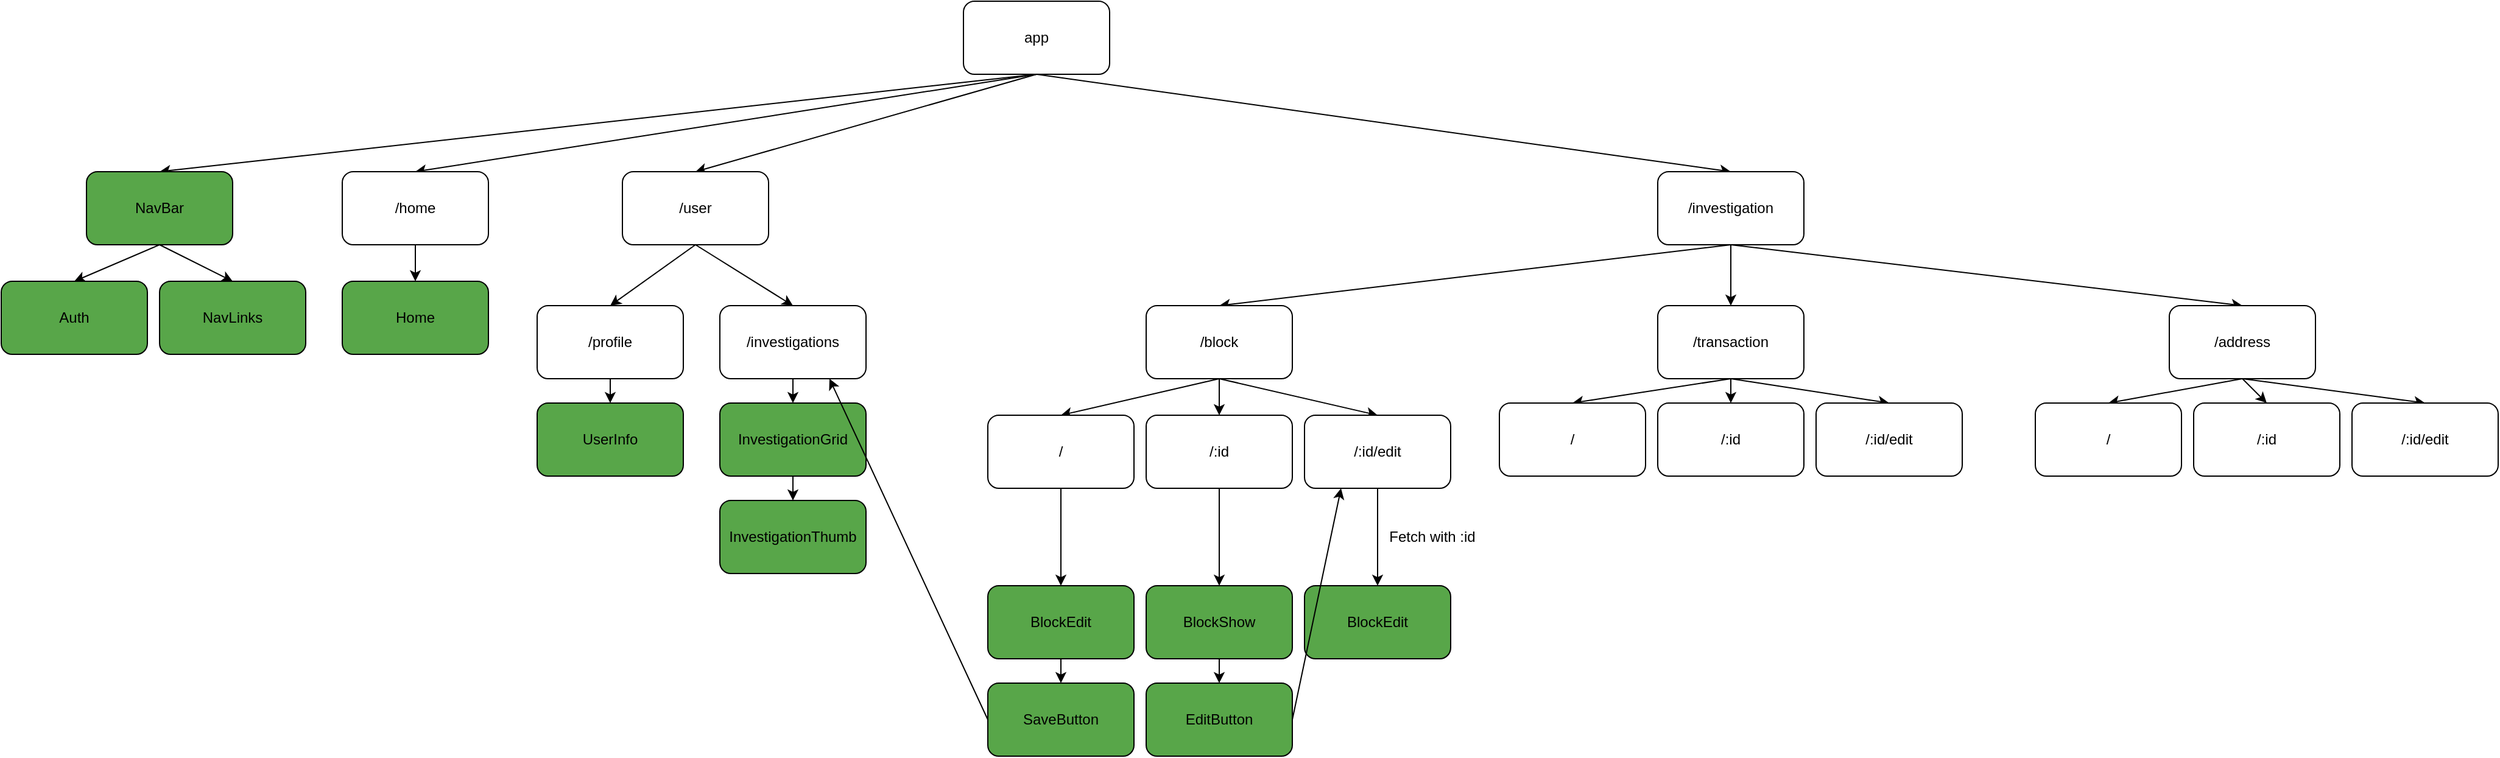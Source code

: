 <mxfile>
    <diagram id="Rc9PCzz9GxW2HU36Xfjn" name="Page-1">
        <mxGraphModel dx="2601" dy="965" grid="1" gridSize="10" guides="1" tooltips="1" connect="1" arrows="1" fold="1" page="1" pageScale="1" pageWidth="850" pageHeight="1100" math="0" shadow="0">
            <root>
                <mxCell id="0"/>
                <mxCell id="1" parent="0"/>
                <mxCell id="11" style="edgeStyle=none;html=1;exitX=0.5;exitY=1;exitDx=0;exitDy=0;entryX=0.5;entryY=0;entryDx=0;entryDy=0;" edge="1" parent="1" source="2" target="3">
                    <mxGeometry relative="1" as="geometry"/>
                </mxCell>
                <mxCell id="12" style="edgeStyle=none;html=1;exitX=0.5;exitY=1;exitDx=0;exitDy=0;entryX=0.5;entryY=0;entryDx=0;entryDy=0;" edge="1" parent="1" source="2" target="4">
                    <mxGeometry relative="1" as="geometry"/>
                </mxCell>
                <mxCell id="13" style="edgeStyle=none;html=1;exitX=0.5;exitY=1;exitDx=0;exitDy=0;entryX=0.5;entryY=0;entryDx=0;entryDy=0;" edge="1" parent="1" source="2" target="5">
                    <mxGeometry relative="1" as="geometry"/>
                </mxCell>
                <mxCell id="52" style="edgeStyle=none;html=1;exitX=0.5;exitY=1;exitDx=0;exitDy=0;entryX=0.5;entryY=0;entryDx=0;entryDy=0;" edge="1" parent="1" source="2" target="49">
                    <mxGeometry relative="1" as="geometry"/>
                </mxCell>
                <mxCell id="2" value="app" style="rounded=1;whiteSpace=wrap;html=1;" vertex="1" parent="1">
                    <mxGeometry x="400" y="30" width="120" height="60" as="geometry"/>
                </mxCell>
                <mxCell id="9" style="edgeStyle=none;html=1;exitX=0.5;exitY=1;exitDx=0;exitDy=0;entryX=0.5;entryY=0;entryDx=0;entryDy=0;" edge="1" parent="1" source="3" target="8">
                    <mxGeometry relative="1" as="geometry"/>
                </mxCell>
                <mxCell id="10" style="edgeStyle=none;html=1;exitX=0.5;exitY=1;exitDx=0;exitDy=0;entryX=0.5;entryY=0;entryDx=0;entryDy=0;" edge="1" parent="1" source="3" target="7">
                    <mxGeometry relative="1" as="geometry"/>
                </mxCell>
                <mxCell id="3" value="/user" style="rounded=1;whiteSpace=wrap;html=1;" vertex="1" parent="1">
                    <mxGeometry x="120" y="170" width="120" height="60" as="geometry"/>
                </mxCell>
                <mxCell id="45" style="edgeStyle=none;html=1;exitX=0.5;exitY=1;exitDx=0;exitDy=0;entryX=0.5;entryY=0;entryDx=0;entryDy=0;" edge="1" parent="1" source="4" target="44">
                    <mxGeometry relative="1" as="geometry"/>
                </mxCell>
                <mxCell id="4" value="/home" style="rounded=1;whiteSpace=wrap;html=1;" vertex="1" parent="1">
                    <mxGeometry x="-110" y="170" width="120" height="60" as="geometry"/>
                </mxCell>
                <mxCell id="26" style="edgeStyle=none;html=1;exitX=0.5;exitY=1;exitDx=0;exitDy=0;entryX=0.5;entryY=0;entryDx=0;entryDy=0;" edge="1" parent="1" source="5" target="14">
                    <mxGeometry relative="1" as="geometry"/>
                </mxCell>
                <mxCell id="27" style="edgeStyle=none;html=1;exitX=0.5;exitY=1;exitDx=0;exitDy=0;entryX=0.5;entryY=0;entryDx=0;entryDy=0;" edge="1" parent="1" source="5" target="15">
                    <mxGeometry relative="1" as="geometry"/>
                </mxCell>
                <mxCell id="28" style="edgeStyle=none;html=1;exitX=0.5;exitY=1;exitDx=0;exitDy=0;entryX=0.5;entryY=0;entryDx=0;entryDy=0;" edge="1" parent="1" source="5" target="16">
                    <mxGeometry relative="1" as="geometry"/>
                </mxCell>
                <mxCell id="5" value="/investigation" style="rounded=1;whiteSpace=wrap;html=1;" vertex="1" parent="1">
                    <mxGeometry x="970" y="170" width="120" height="60" as="geometry"/>
                </mxCell>
                <mxCell id="41" style="edgeStyle=none;html=1;exitX=0.5;exitY=1;exitDx=0;exitDy=0;entryX=0.5;entryY=0;entryDx=0;entryDy=0;" edge="1" parent="1" source="7" target="40">
                    <mxGeometry relative="1" as="geometry"/>
                </mxCell>
                <mxCell id="7" value="/profile" style="rounded=1;whiteSpace=wrap;html=1;" vertex="1" parent="1">
                    <mxGeometry x="50" y="280" width="120" height="60" as="geometry"/>
                </mxCell>
                <mxCell id="42" style="edgeStyle=none;html=1;exitX=0.5;exitY=1;exitDx=0;exitDy=0;entryX=0.5;entryY=0;entryDx=0;entryDy=0;" edge="1" parent="1" source="8" target="38">
                    <mxGeometry relative="1" as="geometry"/>
                </mxCell>
                <mxCell id="8" value="/investigations" style="rounded=1;whiteSpace=wrap;html=1;" vertex="1" parent="1">
                    <mxGeometry x="200" y="280" width="120" height="60" as="geometry"/>
                </mxCell>
                <mxCell id="32" style="edgeStyle=none;html=1;exitX=0.5;exitY=1;exitDx=0;exitDy=0;entryX=0.5;entryY=0;entryDx=0;entryDy=0;" edge="1" parent="1" source="14" target="17">
                    <mxGeometry relative="1" as="geometry"/>
                </mxCell>
                <mxCell id="33" style="edgeStyle=none;html=1;exitX=0.5;exitY=1;exitDx=0;exitDy=0;entryX=0.5;entryY=0;entryDx=0;entryDy=0;" edge="1" parent="1" source="14" target="18">
                    <mxGeometry relative="1" as="geometry"/>
                </mxCell>
                <mxCell id="34" style="edgeStyle=none;html=1;exitX=0.5;exitY=1;exitDx=0;exitDy=0;entryX=0.5;entryY=0;entryDx=0;entryDy=0;" edge="1" parent="1" source="14" target="19">
                    <mxGeometry relative="1" as="geometry"/>
                </mxCell>
                <mxCell id="14" value="/block" style="rounded=1;whiteSpace=wrap;html=1;" vertex="1" parent="1">
                    <mxGeometry x="550" y="280" width="120" height="60" as="geometry"/>
                </mxCell>
                <mxCell id="29" style="edgeStyle=none;html=1;exitX=0.5;exitY=1;exitDx=0;exitDy=0;entryX=0.5;entryY=0;entryDx=0;entryDy=0;" edge="1" parent="1" source="15" target="20">
                    <mxGeometry relative="1" as="geometry"/>
                </mxCell>
                <mxCell id="30" style="edgeStyle=none;html=1;exitX=0.5;exitY=1;exitDx=0;exitDy=0;entryX=0.5;entryY=0;entryDx=0;entryDy=0;" edge="1" parent="1" source="15" target="21">
                    <mxGeometry relative="1" as="geometry"/>
                </mxCell>
                <mxCell id="31" style="edgeStyle=none;html=1;exitX=0.5;exitY=1;exitDx=0;exitDy=0;entryX=0.5;entryY=0;entryDx=0;entryDy=0;" edge="1" parent="1" source="15" target="22">
                    <mxGeometry relative="1" as="geometry"/>
                </mxCell>
                <mxCell id="15" value="/transaction" style="rounded=1;whiteSpace=wrap;html=1;" vertex="1" parent="1">
                    <mxGeometry x="970" y="280" width="120" height="60" as="geometry"/>
                </mxCell>
                <mxCell id="35" style="edgeStyle=none;html=1;exitX=0.5;exitY=1;exitDx=0;exitDy=0;entryX=0.5;entryY=0;entryDx=0;entryDy=0;" edge="1" parent="1" source="16" target="23">
                    <mxGeometry relative="1" as="geometry"/>
                </mxCell>
                <mxCell id="36" style="edgeStyle=none;html=1;exitX=0.5;exitY=1;exitDx=0;exitDy=0;entryX=0.5;entryY=0;entryDx=0;entryDy=0;" edge="1" parent="1" source="16" target="24">
                    <mxGeometry relative="1" as="geometry"/>
                </mxCell>
                <mxCell id="37" style="edgeStyle=none;html=1;exitX=0.5;exitY=1;exitDx=0;exitDy=0;entryX=0.5;entryY=0;entryDx=0;entryDy=0;" edge="1" parent="1" source="16" target="25">
                    <mxGeometry relative="1" as="geometry"/>
                </mxCell>
                <mxCell id="16" value="/address" style="rounded=1;whiteSpace=wrap;html=1;" vertex="1" parent="1">
                    <mxGeometry x="1390" y="280" width="120" height="60" as="geometry"/>
                </mxCell>
                <mxCell id="59" style="edgeStyle=none;html=1;exitX=0.5;exitY=1;exitDx=0;exitDy=0;entryX=0.5;entryY=0;entryDx=0;entryDy=0;" edge="1" parent="1" source="17" target="46">
                    <mxGeometry relative="1" as="geometry"/>
                </mxCell>
                <mxCell id="17" value="/" style="rounded=1;whiteSpace=wrap;html=1;" vertex="1" parent="1">
                    <mxGeometry x="420" y="370" width="120" height="60" as="geometry"/>
                </mxCell>
                <mxCell id="66" style="edgeStyle=none;html=1;exitX=0.5;exitY=1;exitDx=0;exitDy=0;entryX=0.5;entryY=0;entryDx=0;entryDy=0;" edge="1" parent="1" source="18" target="47">
                    <mxGeometry relative="1" as="geometry"/>
                </mxCell>
                <mxCell id="18" value="/:id" style="rounded=1;whiteSpace=wrap;html=1;" vertex="1" parent="1">
                    <mxGeometry x="550" y="370" width="120" height="60" as="geometry"/>
                </mxCell>
                <mxCell id="58" style="edgeStyle=none;html=1;exitX=0.5;exitY=1;exitDx=0;exitDy=0;entryX=0.5;entryY=0;entryDx=0;entryDy=0;" edge="1" parent="1" source="19" target="55">
                    <mxGeometry relative="1" as="geometry"/>
                </mxCell>
                <mxCell id="19" value="/:id/edit" style="rounded=1;whiteSpace=wrap;html=1;" vertex="1" parent="1">
                    <mxGeometry x="680" y="370" width="120" height="60" as="geometry"/>
                </mxCell>
                <mxCell id="20" value="/" style="rounded=1;whiteSpace=wrap;html=1;" vertex="1" parent="1">
                    <mxGeometry x="840" y="360" width="120" height="60" as="geometry"/>
                </mxCell>
                <mxCell id="21" value="/:id" style="rounded=1;whiteSpace=wrap;html=1;" vertex="1" parent="1">
                    <mxGeometry x="970" y="360" width="120" height="60" as="geometry"/>
                </mxCell>
                <mxCell id="22" value="/:id/edit" style="rounded=1;whiteSpace=wrap;html=1;" vertex="1" parent="1">
                    <mxGeometry x="1100" y="360" width="120" height="60" as="geometry"/>
                </mxCell>
                <mxCell id="23" value="/" style="rounded=1;whiteSpace=wrap;html=1;" vertex="1" parent="1">
                    <mxGeometry x="1280" y="360" width="120" height="60" as="geometry"/>
                </mxCell>
                <mxCell id="24" value="/:id" style="rounded=1;whiteSpace=wrap;html=1;" vertex="1" parent="1">
                    <mxGeometry x="1410" y="360" width="120" height="60" as="geometry"/>
                </mxCell>
                <mxCell id="25" value="/:id/edit" style="rounded=1;whiteSpace=wrap;html=1;" vertex="1" parent="1">
                    <mxGeometry x="1540" y="360" width="120" height="60" as="geometry"/>
                </mxCell>
                <mxCell id="43" style="edgeStyle=none;html=1;exitX=0.5;exitY=1;exitDx=0;exitDy=0;entryX=0.5;entryY=0;entryDx=0;entryDy=0;" edge="1" parent="1" source="38" target="39">
                    <mxGeometry relative="1" as="geometry"/>
                </mxCell>
                <mxCell id="38" value="InvestigationGrid" style="rounded=1;whiteSpace=wrap;html=1;fillColor=#58A649;" vertex="1" parent="1">
                    <mxGeometry x="200" y="360" width="120" height="60" as="geometry"/>
                </mxCell>
                <mxCell id="39" value="InvestigationThumb" style="rounded=1;whiteSpace=wrap;html=1;fillColor=#58A649;" vertex="1" parent="1">
                    <mxGeometry x="200" y="440" width="120" height="60" as="geometry"/>
                </mxCell>
                <mxCell id="40" value="UserInfo" style="rounded=1;whiteSpace=wrap;html=1;fillColor=#58A649;" vertex="1" parent="1">
                    <mxGeometry x="50" y="360" width="120" height="60" as="geometry"/>
                </mxCell>
                <mxCell id="44" value="Home" style="rounded=1;whiteSpace=wrap;html=1;fillColor=#58A649;" vertex="1" parent="1">
                    <mxGeometry x="-110" y="260" width="120" height="60" as="geometry"/>
                </mxCell>
                <mxCell id="62" style="edgeStyle=none;html=1;exitX=0.5;exitY=1;exitDx=0;exitDy=0;entryX=0.5;entryY=0;entryDx=0;entryDy=0;" edge="1" parent="1" source="46" target="61">
                    <mxGeometry relative="1" as="geometry"/>
                </mxCell>
                <mxCell id="46" value="BlockEdit" style="rounded=1;whiteSpace=wrap;html=1;fillColor=#58A649;" vertex="1" parent="1">
                    <mxGeometry x="420" y="510" width="120" height="60" as="geometry"/>
                </mxCell>
                <mxCell id="63" style="edgeStyle=none;html=1;exitX=0.5;exitY=1;exitDx=0;exitDy=0;entryX=0.5;entryY=0;entryDx=0;entryDy=0;" edge="1" parent="1" source="47" target="56">
                    <mxGeometry relative="1" as="geometry"/>
                </mxCell>
                <mxCell id="47" value="BlockShow" style="rounded=1;whiteSpace=wrap;html=1;fillColor=#58A649;" vertex="1" parent="1">
                    <mxGeometry x="550" y="510" width="120" height="60" as="geometry"/>
                </mxCell>
                <mxCell id="51" style="edgeStyle=none;html=1;exitX=0.5;exitY=1;exitDx=0;exitDy=0;entryX=0.5;entryY=0;entryDx=0;entryDy=0;" edge="1" parent="1" source="49" target="50">
                    <mxGeometry relative="1" as="geometry"/>
                </mxCell>
                <mxCell id="54" style="edgeStyle=none;html=1;exitX=0.5;exitY=1;exitDx=0;exitDy=0;entryX=0.5;entryY=0;entryDx=0;entryDy=0;" edge="1" parent="1" source="49" target="53">
                    <mxGeometry relative="1" as="geometry"/>
                </mxCell>
                <mxCell id="49" value="NavBar" style="rounded=1;whiteSpace=wrap;html=1;fillColor=#58A649;" vertex="1" parent="1">
                    <mxGeometry x="-320" y="170" width="120" height="60" as="geometry"/>
                </mxCell>
                <mxCell id="50" value="Auth" style="rounded=1;whiteSpace=wrap;html=1;fillColor=#58A649;" vertex="1" parent="1">
                    <mxGeometry x="-390" y="260" width="120" height="60" as="geometry"/>
                </mxCell>
                <mxCell id="53" value="NavLinks" style="rounded=1;whiteSpace=wrap;html=1;fillColor=#58A649;" vertex="1" parent="1">
                    <mxGeometry x="-260" y="260" width="120" height="60" as="geometry"/>
                </mxCell>
                <mxCell id="55" value="BlockEdit" style="rounded=1;whiteSpace=wrap;html=1;fillColor=#58A649;" vertex="1" parent="1">
                    <mxGeometry x="680" y="510" width="120" height="60" as="geometry"/>
                </mxCell>
                <mxCell id="57" style="edgeStyle=none;html=1;exitX=1;exitY=0.5;exitDx=0;exitDy=0;entryX=0.25;entryY=1;entryDx=0;entryDy=0;" edge="1" parent="1" source="56" target="19">
                    <mxGeometry relative="1" as="geometry"/>
                </mxCell>
                <mxCell id="56" value="EditButton" style="rounded=1;whiteSpace=wrap;html=1;fillColor=#58A649;" vertex="1" parent="1">
                    <mxGeometry x="550" y="590" width="120" height="60" as="geometry"/>
                </mxCell>
                <mxCell id="60" value="Fetch with :id" style="text;html=1;strokeColor=none;fillColor=none;align=center;verticalAlign=middle;whiteSpace=wrap;rounded=0;" vertex="1" parent="1">
                    <mxGeometry x="740" y="455" width="90" height="30" as="geometry"/>
                </mxCell>
                <mxCell id="65" style="edgeStyle=none;html=1;exitX=0;exitY=0.5;exitDx=0;exitDy=0;entryX=0.75;entryY=1;entryDx=0;entryDy=0;" edge="1" parent="1" source="61" target="8">
                    <mxGeometry relative="1" as="geometry"/>
                </mxCell>
                <mxCell id="61" value="SaveButton" style="rounded=1;whiteSpace=wrap;html=1;fillColor=#58A649;" vertex="1" parent="1">
                    <mxGeometry x="420" y="590" width="120" height="60" as="geometry"/>
                </mxCell>
            </root>
        </mxGraphModel>
    </diagram>
</mxfile>